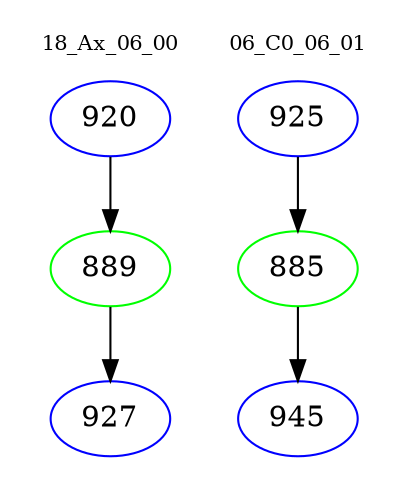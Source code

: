 digraph{
subgraph cluster_0 {
color = white
label = "18_Ax_06_00";
fontsize=10;
T0_920 [label="920", color="blue"]
T0_920 -> T0_889 [color="black"]
T0_889 [label="889", color="green"]
T0_889 -> T0_927 [color="black"]
T0_927 [label="927", color="blue"]
}
subgraph cluster_1 {
color = white
label = "06_C0_06_01";
fontsize=10;
T1_925 [label="925", color="blue"]
T1_925 -> T1_885 [color="black"]
T1_885 [label="885", color="green"]
T1_885 -> T1_945 [color="black"]
T1_945 [label="945", color="blue"]
}
}
